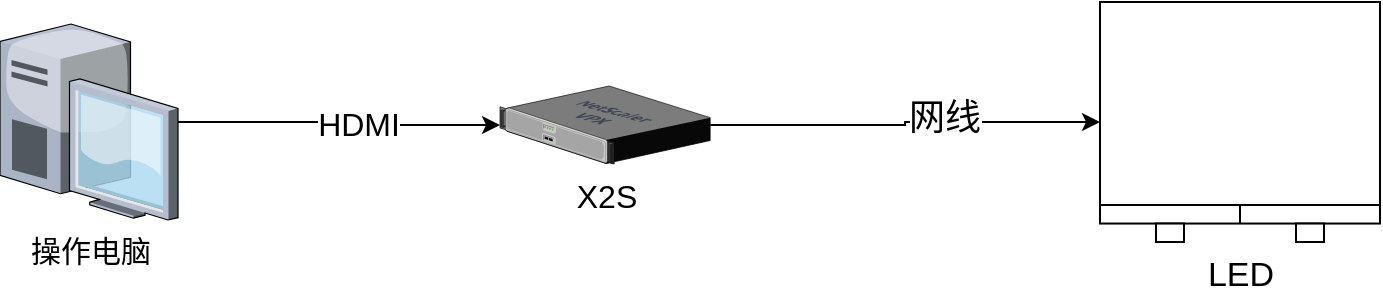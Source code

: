 <mxfile version="21.5.1" type="github">
  <diagram name="第 1 页" id="aXNUwFXn-yZFHD-Vlq_c">
    <mxGraphModel dx="1036" dy="1704" grid="1" gridSize="10" guides="1" tooltips="1" connect="1" arrows="1" fold="1" page="1" pageScale="1" pageWidth="827" pageHeight="1169" math="0" shadow="0">
      <root>
        <mxCell id="0" />
        <mxCell id="1" parent="0" />
        <mxCell id="bSM8aSLg1ZguH4ogHQPU-7" style="edgeStyle=orthogonalEdgeStyle;rounded=0;orthogonalLoop=1;jettySize=auto;html=1;" edge="1" parent="1" source="bSM8aSLg1ZguH4ogHQPU-1" target="bSM8aSLg1ZguH4ogHQPU-11">
          <mxGeometry relative="1" as="geometry">
            <mxPoint x="286.601" y="-268.81" as="targetPoint" />
          </mxGeometry>
        </mxCell>
        <mxCell id="bSM8aSLg1ZguH4ogHQPU-10" value="&lt;font style=&quot;font-size: 16px;&quot;&gt;HDMI&lt;/font&gt;" style="edgeLabel;html=1;align=center;verticalAlign=middle;resizable=0;points=[];" vertex="1" connectable="0" parent="bSM8aSLg1ZguH4ogHQPU-7">
          <mxGeometry x="0.118" y="1" relative="1" as="geometry">
            <mxPoint as="offset" />
          </mxGeometry>
        </mxCell>
        <mxCell id="bSM8aSLg1ZguH4ogHQPU-1" value="&lt;font style=&quot;font-size: 15px;&quot;&gt;操作电脑&lt;/font&gt;" style="verticalLabelPosition=bottom;sketch=0;aspect=fixed;html=1;verticalAlign=top;strokeColor=none;align=center;outlineConnect=0;shape=mxgraph.citrix.desktop;" vertex="1" parent="1">
          <mxGeometry x="80" y="-320" width="89" height="98" as="geometry" />
        </mxCell>
        <mxCell id="bSM8aSLg1ZguH4ogHQPU-6" value="" style="edgeStyle=orthogonalEdgeStyle;rounded=0;orthogonalLoop=1;jettySize=auto;html=1;" edge="1" parent="1" source="bSM8aSLg1ZguH4ogHQPU-11" target="bSM8aSLg1ZguH4ogHQPU-5">
          <mxGeometry relative="1" as="geometry">
            <mxPoint x="441" y="-271" as="sourcePoint" />
          </mxGeometry>
        </mxCell>
        <mxCell id="bSM8aSLg1ZguH4ogHQPU-9" value="&lt;font style=&quot;font-size: 18px;&quot;&gt;网线&lt;/font&gt;" style="edgeLabel;html=1;align=center;verticalAlign=middle;resizable=0;points=[];" vertex="1" connectable="0" parent="bSM8aSLg1ZguH4ogHQPU-6">
          <mxGeometry x="0.199" y="2" relative="1" as="geometry">
            <mxPoint as="offset" />
          </mxGeometry>
        </mxCell>
        <mxCell id="bSM8aSLg1ZguH4ogHQPU-5" value="&lt;font style=&quot;font-size: 17px;&quot;&gt;LED&lt;/font&gt;" style="verticalLabelPosition=bottom;html=1;verticalAlign=top;align=center;shape=mxgraph.floorplan.dresser;" vertex="1" parent="1">
          <mxGeometry x="630" y="-331" width="140" height="120" as="geometry" />
        </mxCell>
        <mxCell id="bSM8aSLg1ZguH4ogHQPU-11" value="&lt;font style=&quot;font-size: 16px;&quot;&gt;X2S&lt;/font&gt;" style="verticalLabelPosition=bottom;sketch=0;aspect=fixed;html=1;verticalAlign=top;strokeColor=none;align=center;outlineConnect=0;shape=mxgraph.citrix.netscaler_vpx;" vertex="1" parent="1">
          <mxGeometry x="330" y="-289" width="105.08" height="39" as="geometry" />
        </mxCell>
      </root>
    </mxGraphModel>
  </diagram>
</mxfile>
